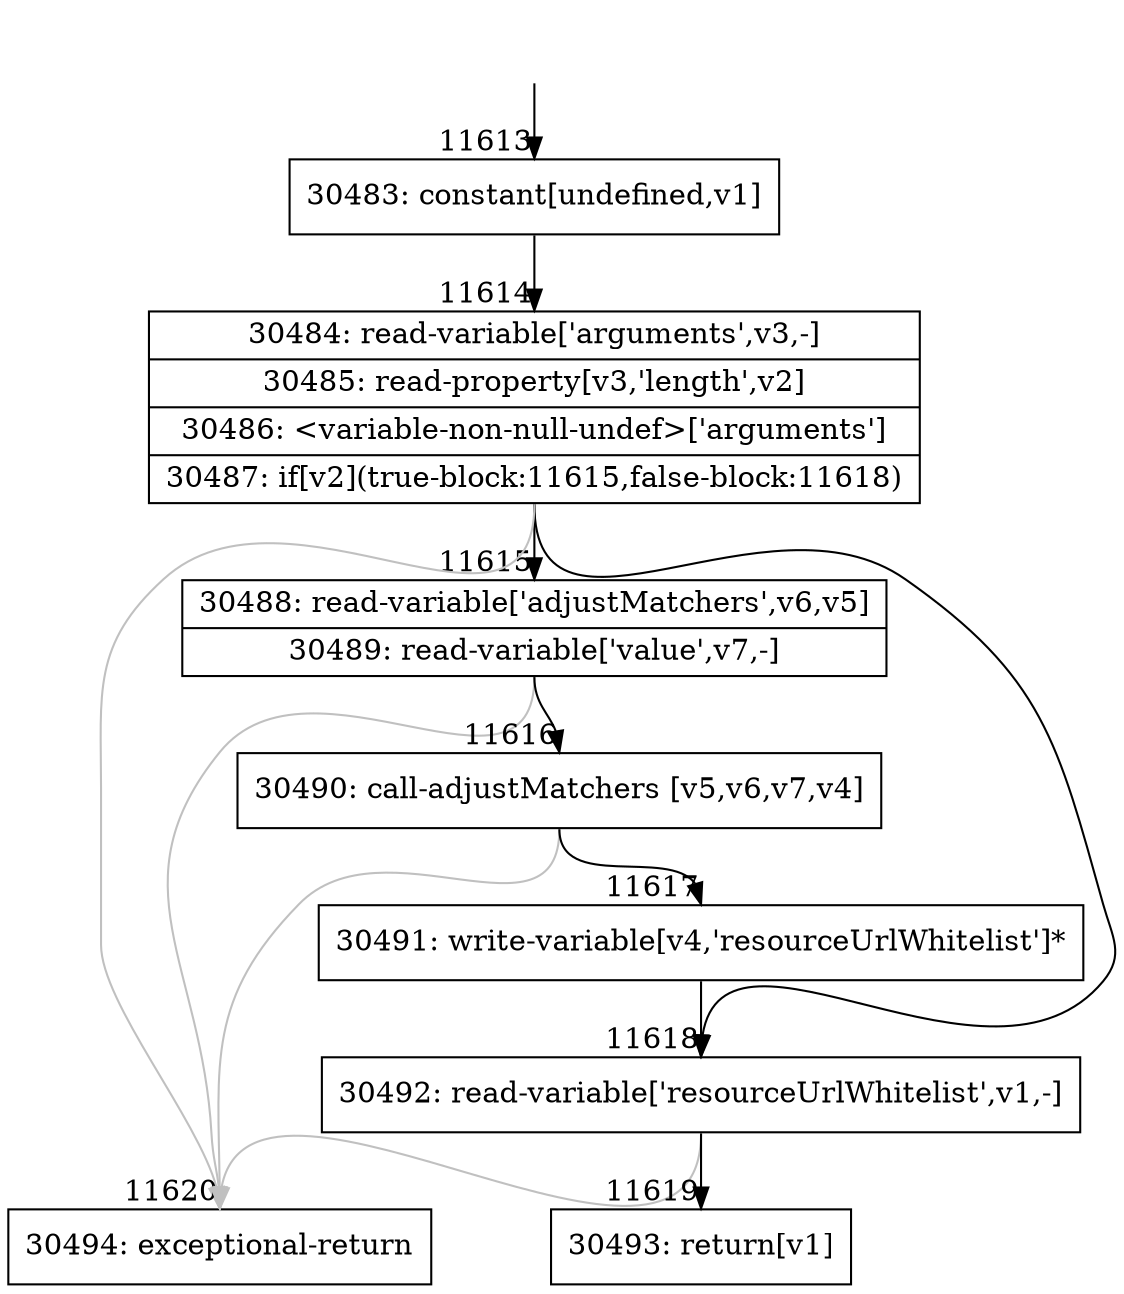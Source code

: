 digraph {
rankdir="TD"
BB_entry897[shape=none,label=""];
BB_entry897 -> BB11613 [tailport=s, headport=n, headlabel="    11613"]
BB11613 [shape=record label="{30483: constant[undefined,v1]}" ] 
BB11613 -> BB11614 [tailport=s, headport=n, headlabel="      11614"]
BB11614 [shape=record label="{30484: read-variable['arguments',v3,-]|30485: read-property[v3,'length',v2]|30486: \<variable-non-null-undef\>['arguments']|30487: if[v2](true-block:11615,false-block:11618)}" ] 
BB11614 -> BB11615 [tailport=s, headport=n, headlabel="      11615"]
BB11614 -> BB11618 [tailport=s, headport=n, headlabel="      11618"]
BB11614 -> BB11620 [tailport=s, headport=n, color=gray, headlabel="      11620"]
BB11615 [shape=record label="{30488: read-variable['adjustMatchers',v6,v5]|30489: read-variable['value',v7,-]}" ] 
BB11615 -> BB11616 [tailport=s, headport=n, headlabel="      11616"]
BB11615 -> BB11620 [tailport=s, headport=n, color=gray]
BB11616 [shape=record label="{30490: call-adjustMatchers [v5,v6,v7,v4]}" ] 
BB11616 -> BB11617 [tailport=s, headport=n, headlabel="      11617"]
BB11616 -> BB11620 [tailport=s, headport=n, color=gray]
BB11617 [shape=record label="{30491: write-variable[v4,'resourceUrlWhitelist']*}" ] 
BB11617 -> BB11618 [tailport=s, headport=n]
BB11618 [shape=record label="{30492: read-variable['resourceUrlWhitelist',v1,-]}" ] 
BB11618 -> BB11619 [tailport=s, headport=n, headlabel="      11619"]
BB11618 -> BB11620 [tailport=s, headport=n, color=gray]
BB11619 [shape=record label="{30493: return[v1]}" ] 
BB11620 [shape=record label="{30494: exceptional-return}" ] 
//#$~ 16489
}

